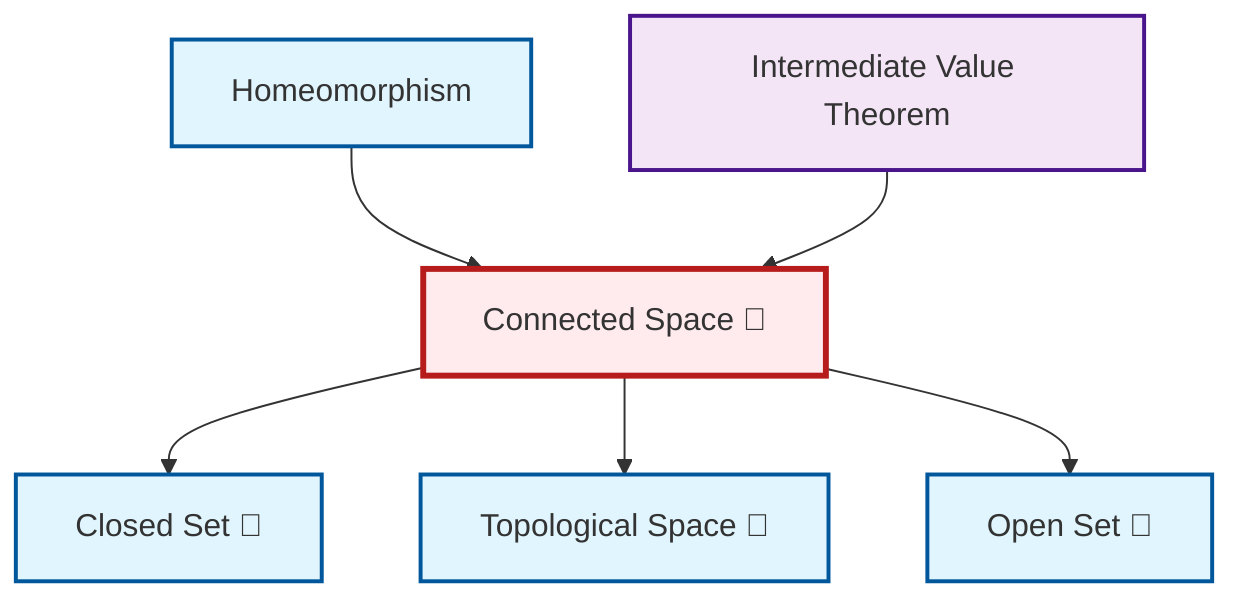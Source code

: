 graph TD
    classDef definition fill:#e1f5fe,stroke:#01579b,stroke-width:2px
    classDef theorem fill:#f3e5f5,stroke:#4a148c,stroke-width:2px
    classDef axiom fill:#fff3e0,stroke:#e65100,stroke-width:2px
    classDef example fill:#e8f5e9,stroke:#1b5e20,stroke-width:2px
    classDef current fill:#ffebee,stroke:#b71c1c,stroke-width:3px
    def-connected["Connected Space 📝"]:::definition
    def-homeomorphism["Homeomorphism"]:::definition
    thm-intermediate-value["Intermediate Value Theorem"]:::theorem
    def-closed-set["Closed Set 📝"]:::definition
    def-open-set["Open Set 📝"]:::definition
    def-topological-space["Topological Space 📝"]:::definition
    def-connected --> def-closed-set
    def-homeomorphism --> def-connected
    def-connected --> def-topological-space
    def-connected --> def-open-set
    thm-intermediate-value --> def-connected
    class def-connected current